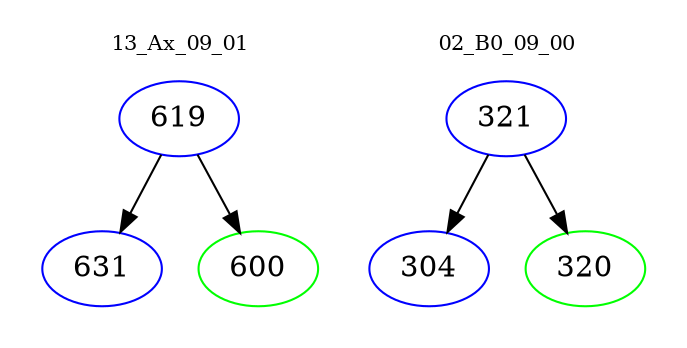 digraph{
subgraph cluster_0 {
color = white
label = "13_Ax_09_01";
fontsize=10;
T0_619 [label="619", color="blue"]
T0_619 -> T0_631 [color="black"]
T0_631 [label="631", color="blue"]
T0_619 -> T0_600 [color="black"]
T0_600 [label="600", color="green"]
}
subgraph cluster_1 {
color = white
label = "02_B0_09_00";
fontsize=10;
T1_321 [label="321", color="blue"]
T1_321 -> T1_304 [color="black"]
T1_304 [label="304", color="blue"]
T1_321 -> T1_320 [color="black"]
T1_320 [label="320", color="green"]
}
}
